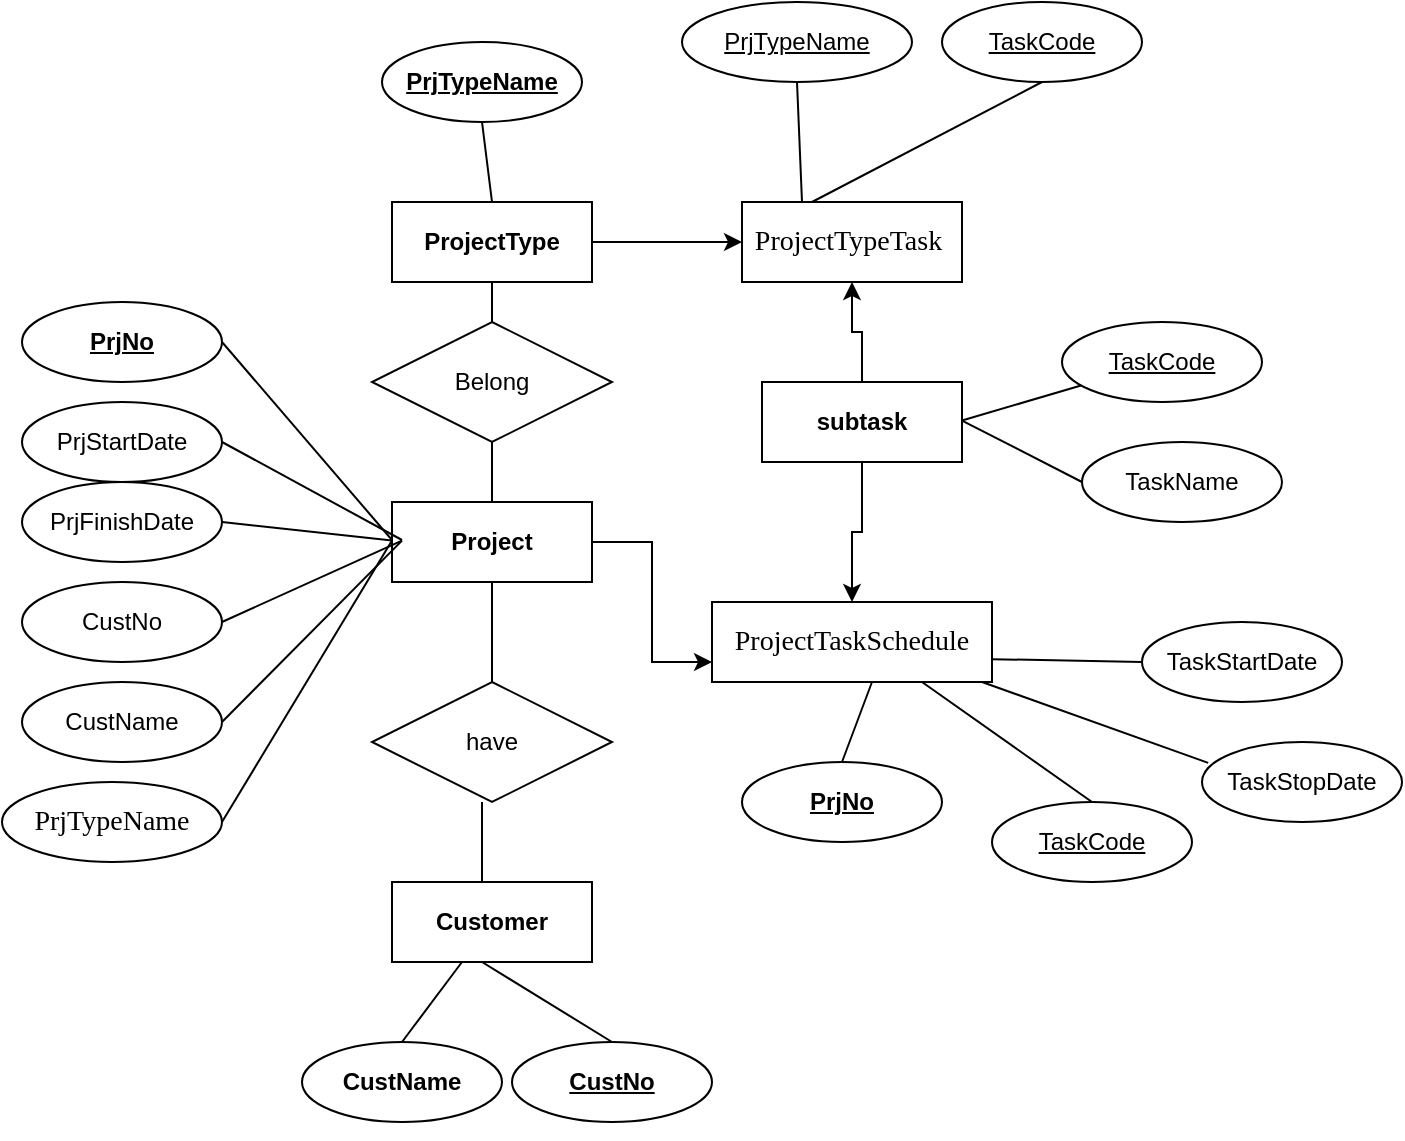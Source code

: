 <mxfile version="26.1.2">
  <diagram id="R2lEEEUBdFMjLlhIrx00" name="Page-1">
    <mxGraphModel dx="1134" dy="666" grid="1" gridSize="10" guides="1" tooltips="1" connect="1" arrows="1" fold="1" page="1" pageScale="1" pageWidth="850" pageHeight="1100" math="0" shadow="0" extFonts="Permanent Marker^https://fonts.googleapis.com/css?family=Permanent+Marker">
      <root>
        <mxCell id="0" />
        <mxCell id="1" parent="0" />
        <mxCell id="oJzxBungK88UDZo50Rff-187" style="edgeStyle=orthogonalEdgeStyle;rounded=0;orthogonalLoop=1;jettySize=auto;html=1;exitX=0.5;exitY=0;exitDx=0;exitDy=0;entryX=0.5;entryY=1;entryDx=0;entryDy=0;" edge="1" parent="1" source="oJzxBungK88UDZo50Rff-98" target="oJzxBungK88UDZo50Rff-100">
          <mxGeometry relative="1" as="geometry" />
        </mxCell>
        <mxCell id="oJzxBungK88UDZo50Rff-188" style="edgeStyle=orthogonalEdgeStyle;rounded=0;orthogonalLoop=1;jettySize=auto;html=1;exitX=0.5;exitY=1;exitDx=0;exitDy=0;entryX=0.5;entryY=0;entryDx=0;entryDy=0;" edge="1" parent="1" source="oJzxBungK88UDZo50Rff-98" target="oJzxBungK88UDZo50Rff-99">
          <mxGeometry relative="1" as="geometry" />
        </mxCell>
        <mxCell id="oJzxBungK88UDZo50Rff-98" value="&lt;b&gt;subtask&lt;/b&gt;" style="whiteSpace=wrap;html=1;align=center;" vertex="1" parent="1">
          <mxGeometry x="510" y="210" width="100" height="40" as="geometry" />
        </mxCell>
        <mxCell id="oJzxBungK88UDZo50Rff-99" value="&lt;span style=&quot;font-size:10.5pt;mso-bidi-font-size:&lt;br/&gt;11.0pt;font-family:DengXian;mso-ascii-theme-font:minor-latin;mso-fareast-theme-font:&lt;br/&gt;minor-fareast;mso-hansi-theme-font:minor-latin;mso-bidi-font-family:&amp;quot;Times New Roman&amp;quot;;&lt;br/&gt;mso-bidi-theme-font:minor-bidi;mso-ansi-language:EN-US;mso-fareast-language:&lt;br/&gt;ZH-CN;mso-bidi-language:AR-SA&quot; lang=&quot;EN-US&quot;&gt;ProjectTaskSchedule&lt;/span&gt;" style="whiteSpace=wrap;html=1;align=center;" vertex="1" parent="1">
          <mxGeometry x="485" y="320" width="140" height="40" as="geometry" />
        </mxCell>
        <mxCell id="oJzxBungK88UDZo50Rff-100" value="&lt;span style=&quot;font-size:10.5pt;mso-bidi-font-size:&lt;br/&gt;11.0pt;font-family:DengXian;mso-ascii-theme-font:minor-latin;mso-fareast-theme-font:&lt;br/&gt;minor-fareast;mso-hansi-theme-font:minor-latin;mso-bidi-font-family:&amp;quot;Times New Roman&amp;quot;;&lt;br/&gt;mso-bidi-theme-font:minor-bidi;mso-ansi-language:EN-US;mso-fareast-language:&lt;br/&gt;ZH-CN;mso-bidi-language:AR-SA&quot; lang=&quot;EN-US&quot;&gt;ProjectTypeTask&amp;nbsp;&lt;/span&gt;" style="whiteSpace=wrap;html=1;align=center;" vertex="1" parent="1">
          <mxGeometry x="500" y="120" width="110" height="40" as="geometry" />
        </mxCell>
        <mxCell id="oJzxBungK88UDZo50Rff-165" style="edgeStyle=orthogonalEdgeStyle;rounded=0;orthogonalLoop=1;jettySize=auto;html=1;exitX=1;exitY=0.5;exitDx=0;exitDy=0;entryX=0;entryY=0.75;entryDx=0;entryDy=0;" edge="1" parent="1" source="oJzxBungK88UDZo50Rff-101" target="oJzxBungK88UDZo50Rff-99">
          <mxGeometry relative="1" as="geometry" />
        </mxCell>
        <mxCell id="oJzxBungK88UDZo50Rff-101" value="&lt;span style=&quot;font-weight: 700; text-wrap: nowrap;&quot;&gt;Project&lt;/span&gt;" style="whiteSpace=wrap;html=1;align=center;" vertex="1" parent="1">
          <mxGeometry x="325" y="270" width="100" height="40" as="geometry" />
        </mxCell>
        <mxCell id="oJzxBungK88UDZo50Rff-102" value="&lt;span style=&quot;font-weight: 700; text-wrap: nowrap;&quot;&gt;Customer&lt;/span&gt;" style="whiteSpace=wrap;html=1;align=center;" vertex="1" parent="1">
          <mxGeometry x="325" y="460" width="100" height="40" as="geometry" />
        </mxCell>
        <mxCell id="oJzxBungK88UDZo50Rff-177" style="edgeStyle=orthogonalEdgeStyle;rounded=0;orthogonalLoop=1;jettySize=auto;html=1;exitX=1;exitY=0.5;exitDx=0;exitDy=0;entryX=0;entryY=0.5;entryDx=0;entryDy=0;" edge="1" parent="1" source="oJzxBungK88UDZo50Rff-103" target="oJzxBungK88UDZo50Rff-100">
          <mxGeometry relative="1" as="geometry" />
        </mxCell>
        <mxCell id="oJzxBungK88UDZo50Rff-103" value="&lt;span style=&quot;font-weight: 700; text-wrap: nowrap;&quot;&gt;ProjectType&lt;/span&gt;" style="whiteSpace=wrap;html=1;align=center;" vertex="1" parent="1">
          <mxGeometry x="325" y="120" width="100" height="40" as="geometry" />
        </mxCell>
        <mxCell id="oJzxBungK88UDZo50Rff-108" value="&lt;span style=&quot;font-weight: 700; text-align: left;&quot;&gt;PrjTypeName&lt;/span&gt;" style="ellipse;whiteSpace=wrap;html=1;align=center;fontStyle=4;" vertex="1" parent="1">
          <mxGeometry x="320" y="40" width="100" height="40" as="geometry" />
        </mxCell>
        <mxCell id="oJzxBungK88UDZo50Rff-109" value="&lt;span style=&quot;font-weight: 700; text-align: left;&quot;&gt;CustNo&lt;/span&gt;" style="ellipse;whiteSpace=wrap;html=1;align=center;fontStyle=4;" vertex="1" parent="1">
          <mxGeometry x="385" y="540" width="100" height="40" as="geometry" />
        </mxCell>
        <mxCell id="oJzxBungK88UDZo50Rff-114" value="" style="endArrow=none;html=1;rounded=0;exitX=0.5;exitY=0;exitDx=0;exitDy=0;" edge="1" parent="1" source="oJzxBungK88UDZo50Rff-115">
          <mxGeometry relative="1" as="geometry">
            <mxPoint x="280" y="539" as="sourcePoint" />
            <mxPoint x="360" y="500" as="targetPoint" />
          </mxGeometry>
        </mxCell>
        <mxCell id="oJzxBungK88UDZo50Rff-115" value="&lt;span style=&quot;text-align: left;&quot;&gt;CustName&lt;/span&gt;" style="ellipse;whiteSpace=wrap;html=1;align=center;fontStyle=1" vertex="1" parent="1">
          <mxGeometry x="280" y="540" width="100" height="40" as="geometry" />
        </mxCell>
        <mxCell id="oJzxBungK88UDZo50Rff-116" value="" style="endArrow=none;html=1;rounded=0;exitX=0.5;exitY=1;exitDx=0;exitDy=0;" edge="1" parent="1" source="oJzxBungK88UDZo50Rff-103" target="oJzxBungK88UDZo50Rff-117">
          <mxGeometry relative="1" as="geometry">
            <mxPoint x="380" y="200" as="sourcePoint" />
            <mxPoint x="375" y="200" as="targetPoint" />
          </mxGeometry>
        </mxCell>
        <mxCell id="oJzxBungK88UDZo50Rff-117" value="Belong" style="shape=rhombus;perimeter=rhombusPerimeter;whiteSpace=wrap;html=1;align=center;" vertex="1" parent="1">
          <mxGeometry x="315" y="180" width="120" height="60" as="geometry" />
        </mxCell>
        <mxCell id="oJzxBungK88UDZo50Rff-118" value="" style="endArrow=none;html=1;rounded=0;exitX=0.5;exitY=1;exitDx=0;exitDy=0;" edge="1" parent="1" source="oJzxBungK88UDZo50Rff-117">
          <mxGeometry relative="1" as="geometry">
            <mxPoint x="470" y="240" as="sourcePoint" />
            <mxPoint x="375" y="270" as="targetPoint" />
          </mxGeometry>
        </mxCell>
        <mxCell id="oJzxBungK88UDZo50Rff-119" value="have" style="shape=rhombus;perimeter=rhombusPerimeter;whiteSpace=wrap;html=1;align=center;" vertex="1" parent="1">
          <mxGeometry x="315" y="360" width="120" height="60" as="geometry" />
        </mxCell>
        <mxCell id="oJzxBungK88UDZo50Rff-121" value="" style="endArrow=none;html=1;rounded=0;exitX=0.5;exitY=1;exitDx=0;exitDy=0;" edge="1" parent="1" source="oJzxBungK88UDZo50Rff-101">
          <mxGeometry relative="1" as="geometry">
            <mxPoint x="380" y="330" as="sourcePoint" />
            <mxPoint x="375" y="360" as="targetPoint" />
          </mxGeometry>
        </mxCell>
        <mxCell id="oJzxBungK88UDZo50Rff-123" value="" style="endArrow=none;html=1;rounded=0;exitX=0.5;exitY=1;exitDx=0;exitDy=0;entryX=0.5;entryY=0;entryDx=0;entryDy=0;" edge="1" parent="1" source="oJzxBungK88UDZo50Rff-108" target="oJzxBungK88UDZo50Rff-103">
          <mxGeometry relative="1" as="geometry">
            <mxPoint x="400" y="80" as="sourcePoint" />
            <mxPoint x="370" y="110" as="targetPoint" />
          </mxGeometry>
        </mxCell>
        <mxCell id="oJzxBungK88UDZo50Rff-126" value="" style="endArrow=none;html=1;rounded=0;" edge="1" parent="1">
          <mxGeometry relative="1" as="geometry">
            <mxPoint x="370" y="420" as="sourcePoint" />
            <mxPoint x="370" y="460" as="targetPoint" />
          </mxGeometry>
        </mxCell>
        <mxCell id="oJzxBungK88UDZo50Rff-127" style="edgeStyle=orthogonalEdgeStyle;rounded=0;orthogonalLoop=1;jettySize=auto;html=1;exitX=0.5;exitY=1;exitDx=0;exitDy=0;" edge="1" parent="1" source="oJzxBungK88UDZo50Rff-115" target="oJzxBungK88UDZo50Rff-115">
          <mxGeometry relative="1" as="geometry" />
        </mxCell>
        <mxCell id="oJzxBungK88UDZo50Rff-167" value="&lt;span style=&quot;font-weight: 700; text-align: left;&quot;&gt;PrjNo&lt;/span&gt;" style="ellipse;whiteSpace=wrap;html=1;align=center;fontStyle=4;" vertex="1" parent="1">
          <mxGeometry x="140" y="170" width="100" height="40" as="geometry" />
        </mxCell>
        <mxCell id="oJzxBungK88UDZo50Rff-172" value="PrjStartDate" style="ellipse;whiteSpace=wrap;html=1;align=center;" vertex="1" parent="1">
          <mxGeometry x="140" y="220" width="100" height="40" as="geometry" />
        </mxCell>
        <mxCell id="oJzxBungK88UDZo50Rff-173" value="&lt;span style=&quot;text-align: left;&quot;&gt;PrjFinishDate&lt;/span&gt;" style="ellipse;whiteSpace=wrap;html=1;align=center;" vertex="1" parent="1">
          <mxGeometry x="140" y="260" width="100" height="40" as="geometry" />
        </mxCell>
        <mxCell id="oJzxBungK88UDZo50Rff-174" value="&lt;span style=&quot;text-align: left;&quot;&gt;CustName&lt;/span&gt;" style="ellipse;whiteSpace=wrap;html=1;align=center;" vertex="1" parent="1">
          <mxGeometry x="140" y="360" width="100" height="40" as="geometry" />
        </mxCell>
        <mxCell id="oJzxBungK88UDZo50Rff-175" value="&lt;span style=&quot;text-align: left;&quot;&gt;CustNo&lt;/span&gt;" style="ellipse;whiteSpace=wrap;html=1;align=center;" vertex="1" parent="1">
          <mxGeometry x="140" y="310" width="100" height="40" as="geometry" />
        </mxCell>
        <mxCell id="oJzxBungK88UDZo50Rff-176" value="&lt;span style=&quot;font-size:10.5pt;mso-bidi-font-size:&lt;br/&gt;11.0pt;font-family:DengXian;mso-ascii-theme-font:minor-latin;mso-fareast-theme-font:&lt;br/&gt;minor-fareast;mso-hansi-theme-font:minor-latin;mso-bidi-font-family:&amp;quot;Times New Roman&amp;quot;;&lt;br/&gt;mso-bidi-theme-font:minor-bidi;mso-ansi-language:EN-US;mso-fareast-language:&lt;br/&gt;ZH-CN;mso-bidi-language:AR-SA&quot; lang=&quot;EN-US&quot;&gt;PrjTypeName&lt;/span&gt;" style="ellipse;whiteSpace=wrap;html=1;align=center;" vertex="1" parent="1">
          <mxGeometry x="130" y="410" width="110" height="40" as="geometry" />
        </mxCell>
        <mxCell id="oJzxBungK88UDZo50Rff-181" value="" style="endArrow=none;html=1;rounded=0;exitX=1;exitY=0.5;exitDx=0;exitDy=0;" edge="1" parent="1" source="oJzxBungK88UDZo50Rff-176">
          <mxGeometry relative="1" as="geometry">
            <mxPoint x="165" y="289.29" as="sourcePoint" />
            <mxPoint x="325" y="289.29" as="targetPoint" />
          </mxGeometry>
        </mxCell>
        <mxCell id="oJzxBungK88UDZo50Rff-182" value="" style="endArrow=none;html=1;rounded=0;exitX=1;exitY=0.5;exitDx=0;exitDy=0;" edge="1" parent="1" source="oJzxBungK88UDZo50Rff-167">
          <mxGeometry relative="1" as="geometry">
            <mxPoint x="165" y="289.29" as="sourcePoint" />
            <mxPoint x="325" y="289" as="targetPoint" />
          </mxGeometry>
        </mxCell>
        <mxCell id="oJzxBungK88UDZo50Rff-183" value="" style="endArrow=none;html=1;rounded=0;exitX=1;exitY=0.5;exitDx=0;exitDy=0;" edge="1" parent="1" source="oJzxBungK88UDZo50Rff-172">
          <mxGeometry relative="1" as="geometry">
            <mxPoint x="180" y="289.29" as="sourcePoint" />
            <mxPoint x="330" y="289" as="targetPoint" />
          </mxGeometry>
        </mxCell>
        <mxCell id="oJzxBungK88UDZo50Rff-184" value="" style="endArrow=none;html=1;rounded=0;exitX=1;exitY=0.5;exitDx=0;exitDy=0;" edge="1" parent="1" source="oJzxBungK88UDZo50Rff-173">
          <mxGeometry relative="1" as="geometry">
            <mxPoint x="165" y="289.29" as="sourcePoint" />
            <mxPoint x="325" y="289.29" as="targetPoint" />
          </mxGeometry>
        </mxCell>
        <mxCell id="oJzxBungK88UDZo50Rff-185" value="" style="endArrow=none;html=1;rounded=0;exitX=1;exitY=0.5;exitDx=0;exitDy=0;" edge="1" parent="1" source="oJzxBungK88UDZo50Rff-175">
          <mxGeometry relative="1" as="geometry">
            <mxPoint x="170" y="289.29" as="sourcePoint" />
            <mxPoint x="330" y="289.29" as="targetPoint" />
          </mxGeometry>
        </mxCell>
        <mxCell id="oJzxBungK88UDZo50Rff-186" value="" style="endArrow=none;html=1;rounded=0;exitX=1;exitY=0.5;exitDx=0;exitDy=0;" edge="1" parent="1" source="oJzxBungK88UDZo50Rff-174">
          <mxGeometry relative="1" as="geometry">
            <mxPoint x="170" y="289.29" as="sourcePoint" />
            <mxPoint x="330" y="289.29" as="targetPoint" />
          </mxGeometry>
        </mxCell>
        <mxCell id="oJzxBungK88UDZo50Rff-189" value="" style="endArrow=none;html=1;rounded=0;" edge="1" parent="1" target="oJzxBungK88UDZo50Rff-190">
          <mxGeometry relative="1" as="geometry">
            <mxPoint x="610" y="229.29" as="sourcePoint" />
            <mxPoint x="680" y="229" as="targetPoint" />
          </mxGeometry>
        </mxCell>
        <mxCell id="oJzxBungK88UDZo50Rff-190" value="TaskCode" style="ellipse;whiteSpace=wrap;html=1;align=center;fontStyle=4;" vertex="1" parent="1">
          <mxGeometry x="660" y="180" width="100" height="40" as="geometry" />
        </mxCell>
        <mxCell id="oJzxBungK88UDZo50Rff-191" value="TaskName" style="ellipse;whiteSpace=wrap;html=1;align=center;" vertex="1" parent="1">
          <mxGeometry x="670" y="240" width="100" height="40" as="geometry" />
        </mxCell>
        <mxCell id="oJzxBungK88UDZo50Rff-193" value="" style="endArrow=none;html=1;rounded=0;entryX=0;entryY=0.5;entryDx=0;entryDy=0;" edge="1" parent="1" target="oJzxBungK88UDZo50Rff-191">
          <mxGeometry relative="1" as="geometry">
            <mxPoint x="610" y="229.29" as="sourcePoint" />
            <mxPoint x="770" y="229.29" as="targetPoint" />
          </mxGeometry>
        </mxCell>
        <mxCell id="oJzxBungK88UDZo50Rff-194" value="TaskCode" style="ellipse;whiteSpace=wrap;html=1;align=center;fontStyle=4;" vertex="1" parent="1">
          <mxGeometry x="600" y="20" width="100" height="40" as="geometry" />
        </mxCell>
        <mxCell id="oJzxBungK88UDZo50Rff-195" value="PrjTypeName" style="ellipse;whiteSpace=wrap;html=1;align=center;fontStyle=4;" vertex="1" parent="1">
          <mxGeometry x="470" y="20" width="115" height="40" as="geometry" />
        </mxCell>
        <mxCell id="oJzxBungK88UDZo50Rff-197" value="" style="endArrow=none;html=1;rounded=0;entryX=0.5;entryY=1;entryDx=0;entryDy=0;" edge="1" parent="1" target="oJzxBungK88UDZo50Rff-195">
          <mxGeometry relative="1" as="geometry">
            <mxPoint x="530" y="120" as="sourcePoint" />
            <mxPoint x="690" y="120" as="targetPoint" />
          </mxGeometry>
        </mxCell>
        <mxCell id="oJzxBungK88UDZo50Rff-199" value="" style="endArrow=none;html=1;rounded=0;entryX=0.5;entryY=1;entryDx=0;entryDy=0;" edge="1" parent="1" target="oJzxBungK88UDZo50Rff-194">
          <mxGeometry relative="1" as="geometry">
            <mxPoint x="535" y="120" as="sourcePoint" />
            <mxPoint x="695" y="120" as="targetPoint" />
          </mxGeometry>
        </mxCell>
        <mxCell id="oJzxBungK88UDZo50Rff-200" value="TaskStartDate" style="ellipse;whiteSpace=wrap;html=1;align=center;" vertex="1" parent="1">
          <mxGeometry x="700" y="330" width="100" height="40" as="geometry" />
        </mxCell>
        <mxCell id="oJzxBungK88UDZo50Rff-201" value="&lt;span style=&quot;font-weight: 700; text-align: left;&quot;&gt;PrjNo&lt;/span&gt;" style="ellipse;whiteSpace=wrap;html=1;align=center;fontStyle=4;" vertex="1" parent="1">
          <mxGeometry x="500" y="400" width="100" height="40" as="geometry" />
        </mxCell>
        <mxCell id="oJzxBungK88UDZo50Rff-202" value="TaskCode" style="ellipse;whiteSpace=wrap;html=1;align=center;fontStyle=4;" vertex="1" parent="1">
          <mxGeometry x="625" y="420" width="100" height="40" as="geometry" />
        </mxCell>
        <mxCell id="oJzxBungK88UDZo50Rff-203" value="TaskStopDate" style="ellipse;whiteSpace=wrap;html=1;align=center;" vertex="1" parent="1">
          <mxGeometry x="730" y="390" width="100" height="40" as="geometry" />
        </mxCell>
        <mxCell id="oJzxBungK88UDZo50Rff-204" value="" style="endArrow=none;html=1;rounded=0;entryX=0.5;entryY=0;entryDx=0;entryDy=0;" edge="1" parent="1" target="oJzxBungK88UDZo50Rff-201">
          <mxGeometry relative="1" as="geometry">
            <mxPoint x="565" y="360" as="sourcePoint" />
            <mxPoint x="725" y="360" as="targetPoint" />
          </mxGeometry>
        </mxCell>
        <mxCell id="oJzxBungK88UDZo50Rff-205" value="" style="endArrow=none;html=1;rounded=0;entryX=0.5;entryY=0;entryDx=0;entryDy=0;" edge="1" parent="1" target="oJzxBungK88UDZo50Rff-202">
          <mxGeometry relative="1" as="geometry">
            <mxPoint x="590" y="360" as="sourcePoint" />
            <mxPoint x="750" y="360" as="targetPoint" />
          </mxGeometry>
        </mxCell>
        <mxCell id="oJzxBungK88UDZo50Rff-206" value="" style="endArrow=none;html=1;rounded=0;entryX=0;entryY=0.5;entryDx=0;entryDy=0;" edge="1" parent="1" target="oJzxBungK88UDZo50Rff-200">
          <mxGeometry relative="1" as="geometry">
            <mxPoint x="625" y="348.57" as="sourcePoint" />
            <mxPoint x="785" y="348.57" as="targetPoint" />
          </mxGeometry>
        </mxCell>
        <mxCell id="oJzxBungK88UDZo50Rff-207" value="" style="endArrow=none;html=1;rounded=0;entryX=0.031;entryY=0.261;entryDx=0;entryDy=0;entryPerimeter=0;" edge="1" parent="1" target="oJzxBungK88UDZo50Rff-203">
          <mxGeometry relative="1" as="geometry">
            <mxPoint x="620" y="360" as="sourcePoint" />
            <mxPoint x="780" y="360" as="targetPoint" />
          </mxGeometry>
        </mxCell>
        <mxCell id="oJzxBungK88UDZo50Rff-208" value="" style="endArrow=none;html=1;rounded=0;entryX=0.5;entryY=0;entryDx=0;entryDy=0;" edge="1" parent="1" target="oJzxBungK88UDZo50Rff-109">
          <mxGeometry relative="1" as="geometry">
            <mxPoint x="370" y="500" as="sourcePoint" />
            <mxPoint x="530" y="500" as="targetPoint" />
          </mxGeometry>
        </mxCell>
      </root>
    </mxGraphModel>
  </diagram>
</mxfile>
